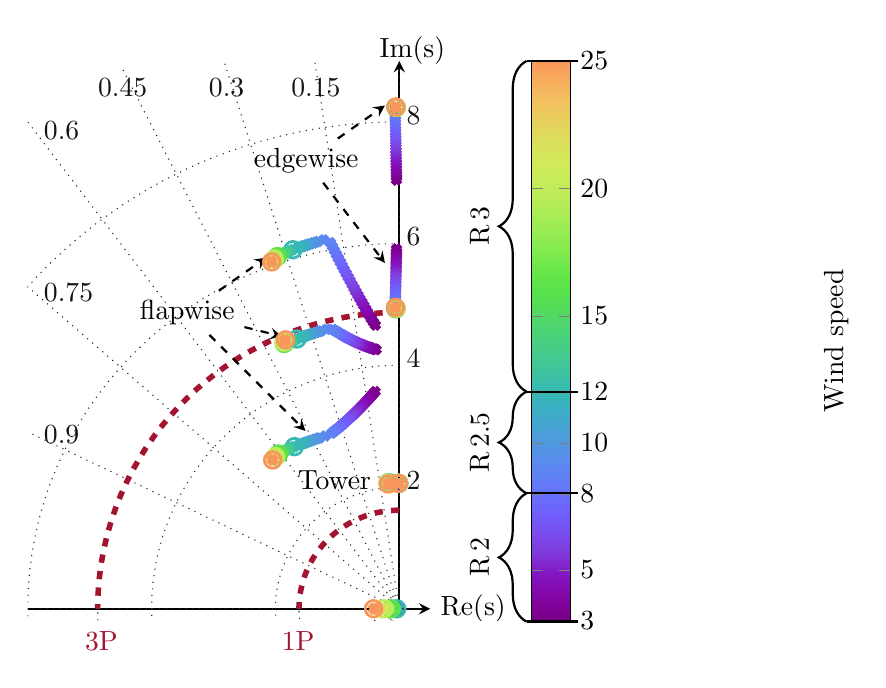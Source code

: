 % This file was created by matlab2tikz.
%
%The latest updates can be retrieved from
%  http://www.mathworks.com/matlabcentral/fileexchange/22022-matlab2tikz-matlab2tikz
%where you can also make suggestions and rate matlab2tikz.
%
\definecolor{mycolor1}{rgb}{0.471,0.0,0.522}%
\definecolor{mycolor2}{rgb}{0.483,0.002,0.555}%
\definecolor{mycolor3}{rgb}{0.493,0.008,0.588}%
\definecolor{mycolor4}{rgb}{0.502,0.017,0.62}%
\definecolor{mycolor5}{rgb}{0.509,0.028,0.652}%
\definecolor{mycolor6}{rgb}{0.513,0.041,0.683}%
\definecolor{mycolor7}{rgb}{0.514,0.055,0.714}%
\definecolor{mycolor8}{rgb}{0.513,0.078,0.744}%
\definecolor{mycolor9}{rgb}{0.51,0.111,0.775}%
\definecolor{mycolor10}{rgb}{0.507,0.15,0.805}%
\definecolor{mycolor11}{rgb}{0.503,0.191,0.834}%
\definecolor{mycolor12}{rgb}{0.498,0.228,0.86}%
\definecolor{mycolor13}{rgb}{0.493,0.258,0.884}%
\definecolor{mycolor14}{rgb}{0.485,0.283,0.91}%
\definecolor{mycolor15}{rgb}{0.474,0.307,0.936}%
\definecolor{mycolor16}{rgb}{0.462,0.329,0.96}%
\definecolor{mycolor17}{rgb}{0.449,0.351,0.979}%
\definecolor{mycolor18}{rgb}{0.436,0.372,0.99}%
\definecolor{mycolor19}{rgb}{0.425,0.395,0.992}%
\definecolor{mycolor20}{rgb}{0.415,0.418,0.989}%
\definecolor{mycolor21}{rgb}{0.405,0.441,0.982}%
\definecolor{mycolor22}{rgb}{0.395,0.464,0.974}%
\definecolor{mycolor23}{rgb}{0.385,0.487,0.965}%
\definecolor{mycolor24}{rgb}{0.374,0.508,0.954}%
\definecolor{mycolor25}{rgb}{0.363,0.527,0.944}%
\definecolor{mycolor26}{rgb}{0.351,0.546,0.93}%
\definecolor{mycolor27}{rgb}{0.339,0.563,0.914}%
\definecolor{mycolor28}{rgb}{0.326,0.58,0.896}%
\definecolor{mycolor29}{rgb}{0.313,0.597,0.877}%
\definecolor{mycolor30}{rgb}{0.301,0.614,0.858}%
\definecolor{mycolor31}{rgb}{0.287,0.63,0.839}%
\definecolor{mycolor32}{rgb}{0.27,0.647,0.818}%
\definecolor{mycolor33}{rgb}{0.253,0.664,0.796}%
\definecolor{mycolor34}{rgb}{0.238,0.68,0.774}%
\definecolor{mycolor35}{rgb}{0.226,0.696,0.751}%
\definecolor{mycolor36}{rgb}{0.22,0.711,0.727}%
\definecolor{mycolor37}{rgb}{0.221,0.724,0.703}%
\definecolor{mycolor38}{rgb}{0.227,0.737,0.679}%
\definecolor{mycolor39}{rgb}{0.235,0.749,0.654}%
\definecolor{mycolor40}{rgb}{0.245,0.761,0.628}%
\definecolor{mycolor41}{rgb}{0.255,0.772,0.603}%
\definecolor{mycolor42}{rgb}{0.264,0.783,0.577}%
\definecolor{mycolor43}{rgb}{0.271,0.793,0.552}%
\definecolor{mycolor44}{rgb}{0.279,0.803,0.526}%
\definecolor{mycolor45}{rgb}{0.286,0.812,0.5}%
\definecolor{mycolor46}{rgb}{0.294,0.821,0.474}%
\definecolor{mycolor47}{rgb}{0.302,0.83,0.448}%
\definecolor{mycolor48}{rgb}{0.31,0.839,0.423}%
\definecolor{mycolor49}{rgb}{0.318,0.849,0.395}%
\definecolor{mycolor50}{rgb}{0.325,0.859,0.364}%
\definecolor{mycolor51}{rgb}{0.333,0.869,0.333}%
\definecolor{mycolor52}{rgb}{0.342,0.878,0.308}%
\definecolor{mycolor53}{rgb}{0.352,0.886,0.291}%
\definecolor{mycolor54}{rgb}{0.365,0.893,0.286}%
\definecolor{mycolor55}{rgb}{0.384,0.899,0.288}%
\definecolor{mycolor56}{rgb}{0.41,0.906,0.292}%
\definecolor{mycolor57}{rgb}{0.439,0.912,0.298}%
\definecolor{mycolor58}{rgb}{0.47,0.916,0.304}%
\definecolor{mycolor59}{rgb}{0.501,0.92,0.31}%
\definecolor{mycolor60}{rgb}{0.529,0.921,0.315}%
\definecolor{mycolor61}{rgb}{0.557,0.923,0.32}%
\definecolor{mycolor62}{rgb}{0.586,0.924,0.324}%
\definecolor{mycolor63}{rgb}{0.614,0.925,0.329}%
\definecolor{mycolor64}{rgb}{0.641,0.925,0.333}%
\definecolor{mycolor65}{rgb}{0.667,0.925,0.337}%
\definecolor{mycolor66}{rgb}{0.691,0.925,0.34}%
\definecolor{mycolor67}{rgb}{0.714,0.925,0.343}%
\definecolor{mycolor68}{rgb}{0.736,0.925,0.346}%
\definecolor{mycolor69}{rgb}{0.757,0.925,0.348}%
\definecolor{mycolor70}{rgb}{0.776,0.925,0.35}%
\definecolor{mycolor71}{rgb}{0.794,0.925,0.352}%
\definecolor{mycolor72}{rgb}{0.809,0.924,0.354}%
\definecolor{mycolor73}{rgb}{0.822,0.917,0.355}%
\definecolor{mycolor74}{rgb}{0.833,0.906,0.357}%
\definecolor{mycolor75}{rgb}{0.844,0.891,0.358}%
\definecolor{mycolor76}{rgb}{0.855,0.875,0.359}%
\definecolor{mycolor77}{rgb}{0.867,0.859,0.36}%
\definecolor{mycolor78}{rgb}{0.881,0.844,0.362}%
\definecolor{mycolor79}{rgb}{0.896,0.827,0.364}%
\definecolor{mycolor80}{rgb}{0.912,0.81,0.365}%
\definecolor{mycolor81}{rgb}{0.928,0.791,0.367}%
\definecolor{mycolor82}{rgb}{0.941,0.771,0.368}%
\definecolor{mycolor83}{rgb}{0.95,0.75,0.369}%
\definecolor{mycolor84}{rgb}{0.957,0.727,0.368}%
\definecolor{mycolor85}{rgb}{0.963,0.702,0.367}%
\definecolor{mycolor86}{rgb}{0.968,0.676,0.366}%
\definecolor{mycolor87}{rgb}{0.973,0.648,0.363}%
\definecolor{mycolor88}{rgb}{0.975,0.619,0.36}%
\definecolor{mycolor89}{rgb}{0.977,0.589,0.357}%
%
\definecolor{mycolor255}{rgb}{0.635,0.078,0.184}%

\begin{tikzpicture}[>=stealth]
\begin{axis}[%
width=2.4in,
height=2.8in,
at={(2.722in,0.574in)},
scale only axis,
point meta min=0,
point meta max=1,
unbounded coords=jump,
xmin=-6,
xmax=1.75,
xlabel={Real part},
ymin=-0.2,
ymax=9,
hide axis,
ylabel={Imaginary part},
ylabel style = {yshift=-5mm},
axis background/.style={fill=white},
colormap={mymap}{[1pt] rgb(0pt)=(0.471,0,0.522); rgb(1pt)=(0.483,0.002,0.555); rgb(2pt)=(0.493,0.008,0.588); rgb(3pt)=(0.502,0.017,0.62); rgb(4pt)=(0.509,0.028,0.652); rgb(5pt)=(0.513,0.041,0.683); rgb(6pt)=(0.514,0.055,0.714); rgb(7pt)=(0.513,0.078,0.744); rgb(8pt)=(0.51,0.111,0.775); rgb(9pt)=(0.507,0.15,0.805); rgb(10pt)=(0.503,0.191,0.834); rgb(11pt)=(0.498,0.228,0.86); rgb(12pt)=(0.493,0.258,0.884); rgb(13pt)=(0.485,0.283,0.91); rgb(14pt)=(0.474,0.307,0.936); rgb(15pt)=(0.462,0.329,0.96); rgb(16pt)=(0.449,0.351,0.979); rgb(17pt)=(0.436,0.372,0.99); rgb(18pt)=(0.425,0.395,0.992); rgb(19pt)=(0.415,0.418,0.989); rgb(20pt)=(0.405,0.441,0.982); rgb(21pt)=(0.395,0.464,0.974); rgb(22pt)=(0.385,0.487,0.965); rgb(23pt)=(0.374,0.508,0.954); rgb(24pt)=(0.363,0.527,0.944); rgb(25pt)=(0.351,0.546,0.93); rgb(26pt)=(0.339,0.563,0.914); rgb(27pt)=(0.326,0.58,0.896); rgb(28pt)=(0.313,0.597,0.877); rgb(29pt)=(0.301,0.614,0.858); rgb(30pt)=(0.287,0.63,0.839); rgb(31pt)=(0.27,0.647,0.818); rgb(32pt)=(0.253,0.664,0.796); rgb(33pt)=(0.238,0.68,0.774); rgb(34pt)=(0.226,0.696,0.751); rgb(35pt)=(0.22,0.711,0.727); rgb(36pt)=(0.221,0.724,0.703); rgb(37pt)=(0.227,0.737,0.679); rgb(38pt)=(0.235,0.749,0.654); rgb(39pt)=(0.245,0.761,0.628); rgb(40pt)=(0.255,0.772,0.603); rgb(41pt)=(0.264,0.783,0.577); rgb(42pt)=(0.271,0.793,0.552); rgb(43pt)=(0.279,0.803,0.526); rgb(44pt)=(0.286,0.812,0.5); rgb(45pt)=(0.294,0.821,0.474); rgb(46pt)=(0.302,0.83,0.448); rgb(47pt)=(0.31,0.839,0.423); rgb(48pt)=(0.318,0.849,0.395); rgb(49pt)=(0.325,0.859,0.364); rgb(50pt)=(0.333,0.869,0.333); rgb(51pt)=(0.342,0.878,0.308); rgb(52pt)=(0.352,0.886,0.291); rgb(53pt)=(0.365,0.893,0.286); rgb(54pt)=(0.384,0.899,0.288); rgb(55pt)=(0.41,0.906,0.292); rgb(56pt)=(0.439,0.912,0.298); rgb(57pt)=(0.47,0.916,0.304); rgb(58pt)=(0.501,0.92,0.31); rgb(59pt)=(0.529,0.921,0.315); rgb(60pt)=(0.557,0.923,0.32); rgb(61pt)=(0.586,0.924,0.324); rgb(62pt)=(0.614,0.925,0.329); rgb(63pt)=(0.641,0.925,0.333); rgb(64pt)=(0.667,0.925,0.337); rgb(65pt)=(0.691,0.925,0.34); rgb(66pt)=(0.714,0.925,0.343); rgb(67pt)=(0.736,0.925,0.346); rgb(68pt)=(0.757,0.925,0.348); rgb(69pt)=(0.776,0.925,0.35); rgb(70pt)=(0.794,0.925,0.352); rgb(71pt)=(0.809,0.924,0.354); rgb(72pt)=(0.822,0.917,0.355); rgb(73pt)=(0.833,0.906,0.357); rgb(74pt)=(0.844,0.891,0.358); rgb(75pt)=(0.855,0.875,0.359); rgb(76pt)=(0.867,0.859,0.36); rgb(77pt)=(0.881,0.844,0.362); rgb(78pt)=(0.896,0.827,0.364); rgb(79pt)=(0.912,0.81,0.365); rgb(80pt)=(0.928,0.791,0.367); rgb(81pt)=(0.941,0.771,0.368); rgb(82pt)=(0.95,0.75,0.369); rgb(83pt)=(0.957,0.727,0.368); rgb(84pt)=(0.963,0.702,0.367); rgb(85pt)=(0.968,0.676,0.366); rgb(86pt)=(0.973,0.648,0.363); rgb(87pt)=(0.975,0.619,0.36); rgb(88pt)=(0.977,0.589,0.357)},
colorbar,
colorbar style={ytick={0,0.091,0.227, 0.318,0.409, 0.545,0.773,1} , yticklabels={3,5,8 ,10,12,15,20,25},ylabel={Wind speed},ylabel style={yshift=-25mm}}
]
\draw[-stealth,thick] (axis cs:-6,0) -- (axis cs:0.5,0) node[pos=1,right] {Re(s)};
\draw[-stealth,thick] (axis cs:0,0) -- (axis cs:0,9);%  node[pos=1,above] {Im(s)};
\addplot [color=white!15!black,dotted,forget plot]
  table[row sep=crcr]{%
0	0\\
-0	10\\
nan	nan\\
0	0\\
-1.5	9.887\\
nan	nan\\
0	0\\
-3	9.539\\
nan	nan\\
0	0\\
-4.5	8.93\\
nan	nan\\
0	0\\
-6	8\\
nan	nan\\
0	0\\
-7.5	6.614\\
nan	nan\\
0	0\\
-9	4.359\\
nan	nan\\
0	0\\
-10	0\\
nan	nan\\
0	-0\\
-0	-10\\
nan	nan\\
0	-0\\
-1.5	-9.887\\
nan	nan\\
0	-0\\
-3	-9.539\\
nan	nan\\
0	-0\\
-4.5	-8.93\\
nan	nan\\
0	-0\\
-6	-8\\
nan	nan\\
0	-0\\
-7.5	-6.614\\
nan	nan\\
0	-0\\
-9	-4.359\\
nan	nan\\
0	-0\\
-10	-0\\
nan	nan\\
};
\addplot [color=mycolor255,dashed,line width=2,forget plot]
  table[row sep=crcr]{%
-0	1.62\\
-0.049	1.619\\
-0.099	1.617\\
-0.149	1.613\\
-0.198	1.608\\
-0.248	1.601\\
-0.297	1.592\\
-0.347	1.582\\
-0.397	1.571\\
-0.447	1.557\\
-0.497	1.542\\
-0.547	1.525\\
-0.597	1.506\\
-0.647	1.485\\
-0.697	1.462\\
-0.747	1.437\\
-0.797	1.41\\
-0.847	1.381\\
-0.896	1.349\\
-0.946	1.315\\
-0.995	1.279\\
-1.043	1.24\\
-1.091	1.198\\
-1.138	1.153\\
-1.184	1.106\\
-1.229	1.056\\
-1.272	1.003\\
-1.315	0.947\\
-1.355	0.888\\
-1.394	0.826\\
-1.43	0.761\\
-1.464	0.694\\
-1.495	0.624\\
-1.523	0.552\\
-1.548	0.478\\
-1.569	0.401\\
-1.587	0.323\\
-1.602	0.244\\
-1.612	0.163\\
-1.618	0.082\\
-1.62	0\\
nan	nan\\
-0	4.87\\
-0.149	4.868\\
-0.298	4.861\\
-0.446	4.849\\
-0.595	4.833\\
-0.745	4.813\\
-0.894	4.787\\
-1.043	4.757\\
-1.193	4.722\\
-1.343	4.681\\
-1.493	4.635\\
-1.644	4.584\\
-1.794	4.527\\
-1.945	4.465\\
-2.095	4.396\\
-2.246	4.321\\
-2.396	4.24\\
-2.546	4.152\\
-2.695	4.057\\
-2.843	3.954\\
-2.99	3.844\\
-3.135	3.726\\
-3.279	3.601\\
-3.42	3.467\\
-3.559	3.324\\
-3.694	3.173\\
-3.825	3.014\\
-3.952	2.846\\
-4.074	2.669\\
-4.189	2.483\\
-4.298	2.289\\
-4.4	2.087\\
-4.494	1.877\\
-4.578	1.66\\
-4.653	1.436\\
-4.718	1.207\\
-4.772	0.972\\
-4.815	0.733\\
-4.845	0.49\\
-4.864	0.246\\
-4.87	0\\
nan	nan\\
};
\addplot [color=white!15!black,dotted,forget plot]
  table[row sep=crcr]{%
-0	2\\
-0.061	1.999\\
-0.122	1.996\\
-0.183	1.992\\
-0.245	1.985\\
-0.306	1.976\\
-0.367	1.966\\
-0.429	1.954\\
-0.49	1.939\\
-0.552	1.922\\
-0.613	1.904\\
-0.675	1.883\\
-0.737	1.859\\
-0.799	1.834\\
-0.861	1.805\\
-0.922	1.775\\
-0.984	1.741\\
-1.045	1.705\\
-1.107	1.666\\
-1.168	1.624\\
-1.228	1.579\\
-1.288	1.53\\
-1.347	1.479\\
-1.405	1.424\\
-1.462	1.365\\
-1.517	1.303\\
-1.571	1.238\\
-1.623	1.169\\
-1.673	1.096\\
-1.72	1.02\\
-1.765	0.94\\
-1.807	0.857\\
-1.845	0.771\\
-1.88	0.682\\
-1.911	0.59\\
-1.938	0.496\\
-1.96	0.399\\
-1.977	0.301\\
-1.99	0.201\\
-1.997	0.101\\
-2	0\\
nan	nan\\
-0	4\\
-0.122	3.998\\
-0.244	3.993\\
-0.367	3.983\\
-0.489	3.97\\
-0.612	3.953\\
-0.734	3.932\\
-0.857	3.907\\
-0.98	3.878\\
-1.103	3.845\\
-1.227	3.807\\
-1.35	3.765\\
-1.474	3.719\\
-1.597	3.667\\
-1.721	3.611\\
-1.845	3.549\\
-1.968	3.482\\
-2.091	3.41\\
-2.213	3.332\\
-2.335	3.248\\
-2.456	3.157\\
-2.575	3.061\\
-2.693	2.957\\
-2.809	2.847\\
-2.923	2.731\\
-3.034	2.607\\
-3.142	2.476\\
-3.246	2.337\\
-3.346	2.192\\
-3.441	2.04\\
-3.531	1.88\\
-3.614	1.714\\
-3.691	1.542\\
-3.76	1.364\\
-3.822	1.18\\
-3.875	0.991\\
-3.92	0.798\\
-3.954	0.602\\
-3.98	0.403\\
-3.995	0.202\\
-4	0\\
nan	nan\\
-0	6\\
-0.183	5.997\\
-0.367	5.989\\
-0.55	5.975\\
-0.734	5.955\\
-0.917	5.929\\
-1.101	5.898\\
-1.286	5.861\\
-1.47	5.817\\
-1.655	5.767\\
-1.84	5.711\\
-2.025	5.648\\
-2.211	5.578\\
-2.396	5.501\\
-2.582	5.416\\
-2.767	5.324\\
-2.952	5.224\\
-3.136	5.115\\
-3.32	4.998\\
-3.503	4.872\\
-3.684	4.736\\
-3.863	4.591\\
-4.04	4.436\\
-4.214	4.271\\
-4.385	4.096\\
-4.551	3.91\\
-4.713	3.713\\
-4.869	3.506\\
-5.019	3.288\\
-5.161	3.059\\
-5.296	2.82\\
-5.421	2.571\\
-5.536	2.313\\
-5.641	2.045\\
-5.733	1.77\\
-5.813	1.487\\
-5.879	1.197\\
-5.932	0.903\\
-5.97	0.604\\
-5.992	0.303\\
-6	0\\
nan	nan\\
-0	8\\
-0.244	7.996\\
-0.489	7.985\\
-0.733	7.966\\
-0.978	7.94\\
-1.223	7.906\\
-1.468	7.864\\
-1.714	7.814\\
-1.96	7.756\\
-2.206	7.69\\
-2.453	7.615\\
-2.7	7.531\\
-2.947	7.437\\
-3.195	7.334\\
-3.442	7.222\\
-3.689	7.099\\
-3.936	6.965\\
-4.182	6.82\\
-4.427	6.664\\
-4.67	6.495\\
-4.912	6.315\\
-5.151	6.121\\
-5.386	5.915\\
-5.619	5.695\\
-5.846	5.461\\
-6.068	5.213\\
-6.284	4.951\\
-6.492	4.675\\
-6.692	4.384\\
-6.882	4.079\\
-7.061	3.76\\
-7.228	3.428\\
-7.382	3.084\\
-7.521	2.727\\
-7.644	2.36\\
-7.751	1.982\\
-7.839	1.596\\
-7.909	1.204\\
-7.959	0.805\\
-7.99	0.404\\
-8	0\\
nan	nan\\
% -0	10\\
% -0.305	9.995\\
% -0.611	9.981\\
% -0.917	9.958\\
% -1.223	9.925\\
% -1.529	9.882\\
% -1.836	9.83\\
% -2.143	9.768\\
% -2.45	9.695\\
% -2.758	9.612\\
% -3.066	9.518\\
% -3.375	9.413\\
% -3.684	9.297\\
% -3.993	9.168\\
% -4.303	9.027\\
% -4.611	8.873\\
% -4.92	8.706\\
% -5.227	8.525\\
% -5.533	8.33\\
% -5.838	8.119\\
% -6.139	7.894\\
% -6.438	7.652\\
% -6.733	7.394\\
% -7.023	7.119\\
% -7.308	6.826\\
% -7.585	6.516\\
% -7.855	6.189\\
% -8.115	5.843\\
% -8.365	5.48\\
% -8.602	5.099\\
% -8.826	4.701\\
% -9.035	4.286\\
% -9.227	3.855\\
% -9.401	3.409\\
% -9.555	2.949\\
% -9.688	2.478\\
% -9.799	1.995\\
% -9.886	1.504\\
% -9.949	1.007\\
% -9.987	0.505\\
% -10	0\\
% nan	nan\\
-0	-1.62\\
-0.049	-1.619\\
-0.099	-1.617\\
-0.149	-1.613\\
-0.198	-1.608\\
-0.248	-1.601\\
-0.297	-1.592\\
-0.347	-1.582\\
-0.397	-1.571\\
-0.447	-1.557\\
-0.497	-1.542\\
-0.547	-1.525\\
-0.597	-1.506\\
-0.647	-1.485\\
-0.697	-1.462\\
-0.747	-1.437\\
-0.797	-1.41\\
-0.847	-1.381\\
-0.896	-1.349\\
-0.946	-1.315\\
-0.995	-1.279\\
-1.043	-1.24\\
-1.091	-1.198\\
-1.138	-1.153\\
-1.184	-1.106\\
-1.229	-1.056\\
-1.272	-1.003\\
-1.315	-0.947\\
-1.355	-0.888\\
-1.394	-0.826\\
-1.43	-0.761\\
-1.464	-0.694\\
-1.495	-0.624\\
-1.523	-0.552\\
-1.548	-0.478\\
-1.569	-0.401\\
-1.587	-0.323\\
-1.602	-0.244\\
-1.612	-0.163\\
-1.618	-0.082\\
-1.62	-0\\
nan	nan\\
-0	-2\\
-0.061	-1.999\\
-0.122	-1.996\\
-0.183	-1.992\\
-0.245	-1.985\\
-0.306	-1.976\\
-0.367	-1.966\\
-0.429	-1.954\\
-0.49	-1.939\\
-0.552	-1.922\\
-0.613	-1.904\\
-0.675	-1.883\\
-0.737	-1.859\\
-0.799	-1.834\\
-0.861	-1.805\\
-0.922	-1.775\\
-0.984	-1.741\\
-1.045	-1.705\\
-1.107	-1.666\\
-1.168	-1.624\\
-1.228	-1.579\\
-1.288	-1.53\\
-1.347	-1.479\\
-1.405	-1.424\\
-1.462	-1.365\\
-1.517	-1.303\\
-1.571	-1.238\\
-1.623	-1.169\\
-1.673	-1.096\\
-1.72	-1.02\\
-1.765	-0.94\\
-1.807	-0.857\\
-1.845	-0.771\\
-1.88	-0.682\\
-1.911	-0.59\\
-1.938	-0.496\\
-1.96	-0.399\\
-1.977	-0.301\\
-1.99	-0.201\\
-1.997	-0.101\\
-2	-0\\
nan	nan\\
-0	-4\\
-0.122	-3.998\\
-0.244	-3.993\\
-0.367	-3.983\\
-0.489	-3.97\\
-0.612	-3.953\\
-0.734	-3.932\\
-0.857	-3.907\\
-0.98	-3.878\\
-1.103	-3.845\\
-1.227	-3.807\\
-1.35	-3.765\\
-1.474	-3.719\\
-1.597	-3.667\\
-1.721	-3.611\\
-1.845	-3.549\\
-1.968	-3.482\\
-2.091	-3.41\\
-2.213	-3.332\\
-2.335	-3.248\\
-2.456	-3.157\\
-2.575	-3.061\\
-2.693	-2.957\\
-2.809	-2.847\\
-2.923	-2.731\\
-3.034	-2.607\\
-3.142	-2.476\\
-3.246	-2.337\\
-3.346	-2.192\\
-3.441	-2.04\\
-3.531	-1.88\\
-3.614	-1.714\\
-3.691	-1.542\\
-3.76	-1.364\\
-3.822	-1.18\\
-3.875	-0.991\\
-3.92	-0.798\\
-3.954	-0.602\\
-3.98	-0.403\\
-3.995	-0.202\\
-4	-0\\
nan	nan\\
-0	-4.87\\
-0.149	-4.868\\
-0.298	-4.861\\
-0.446	-4.849\\
-0.595	-4.833\\
-0.745	-4.813\\
-0.894	-4.787\\
-1.043	-4.757\\
-1.193	-4.722\\
-1.343	-4.681\\
-1.493	-4.635\\
-1.644	-4.584\\
-1.794	-4.527\\
-1.945	-4.465\\
-2.095	-4.396\\
-2.246	-4.321\\
-2.396	-4.24\\
-2.546	-4.152\\
-2.695	-4.057\\
-2.843	-3.954\\
-2.99	-3.844\\
-3.135	-3.726\\
-3.279	-3.601\\
-3.42	-3.467\\
-3.559	-3.324\\
-3.694	-3.173\\
-3.825	-3.014\\
-3.952	-2.846\\
-4.074	-2.669\\
-4.189	-2.483\\
-4.298	-2.289\\
-4.4	-2.087\\
-4.494	-1.877\\
-4.578	-1.66\\
-4.653	-1.436\\
-4.718	-1.207\\
-4.772	-0.972\\
-4.815	-0.733\\
-4.845	-0.49\\
-4.864	-0.246\\
-4.87	-0\\
nan	nan\\
-0	-6\\
-0.183	-5.997\\
-0.367	-5.989\\
-0.55	-5.975\\
-0.734	-5.955\\
-0.917	-5.929\\
-1.101	-5.898\\
-1.286	-5.861\\
-1.47	-5.817\\
-1.655	-5.767\\
-1.84	-5.711\\
-2.025	-5.648\\
-2.211	-5.578\\
-2.396	-5.501\\
-2.582	-5.416\\
-2.767	-5.324\\
-2.952	-5.224\\
-3.136	-5.115\\
-3.32	-4.998\\
-3.503	-4.872\\
-3.684	-4.736\\
-3.863	-4.591\\
-4.04	-4.436\\
-4.214	-4.271\\
-4.385	-4.096\\
-4.551	-3.91\\
-4.713	-3.713\\
-4.869	-3.506\\
-5.019	-3.288\\
-5.161	-3.059\\
-5.296	-2.82\\
-5.421	-2.571\\
-5.536	-2.313\\
-5.641	-2.045\\
-5.733	-1.77\\
-5.813	-1.487\\
-5.879	-1.197\\
-5.932	-0.903\\
-5.97	-0.604\\
-5.992	-0.303\\
-6	-0\\
nan	nan\\
-0	-8\\
-0.244	-7.996\\
-0.489	-7.985\\
-0.733	-7.966\\
-0.978	-7.94\\
-1.223	-7.906\\
-1.468	-7.864\\
-1.714	-7.814\\
-1.96	-7.756\\
-2.206	-7.69\\
-2.453	-7.615\\
-2.7	-7.531\\
-2.947	-7.437\\
-3.195	-7.334\\
-3.442	-7.222\\
-3.689	-7.099\\
-3.936	-6.965\\
-4.182	-6.82\\
-4.427	-6.664\\
-4.67	-6.495\\
-4.912	-6.315\\
-5.151	-6.121\\
-5.386	-5.915\\
-5.619	-5.695\\
-5.846	-5.461\\
-6.068	-5.213\\
-6.284	-4.951\\
-6.492	-4.675\\
-6.692	-4.384\\
-6.882	-4.079\\
-7.061	-3.76\\
-7.228	-3.428\\
-7.382	-3.084\\
-7.521	-2.727\\
-7.644	-2.36\\
-7.751	-1.982\\
-7.839	-1.596\\
-7.909	-1.204\\
-7.959	-0.805\\
-7.99	-0.404\\
-8	-0\\
nan	nan\\
-0	-10\\
-0.305	-9.995\\
-0.611	-9.981\\
-0.917	-9.958\\
-1.223	-9.925\\
-1.529	-9.882\\
-1.836	-9.83\\
-2.143	-9.768\\
-2.45	-9.695\\
-2.758	-9.612\\
-3.066	-9.518\\
-3.375	-9.413\\
-3.684	-9.297\\
-3.993	-9.168\\
-4.303	-9.027\\
-4.611	-8.873\\
-4.92	-8.706\\
-5.227	-8.525\\
-5.533	-8.33\\
-5.838	-8.119\\
-6.139	-7.894\\
-6.438	-7.652\\
-6.733	-7.394\\
-7.023	-7.119\\
-7.308	-6.826\\
-7.585	-6.516\\
-7.855	-6.189\\
-8.115	-5.843\\
-8.365	-5.48\\
-8.602	-5.099\\
-8.826	-4.701\\
-9.035	-4.286\\
-9.227	-3.855\\
-9.401	-3.409\\
-9.555	-2.949\\
-9.688	-2.478\\
-9.799	-1.995\\
-9.886	-1.504\\
-9.949	-1.007\\
-9.987	-0.505\\
-10	-0\\
nan	nan\\
};
\node[above left, align=right, text=black](fw) at (axis cs:-2.5,4.5) {flapwise};
\draw [->,thick,dashed] (fw) -- +(1cm,0.7cm);
\draw [->,thick,dashed] (fw) -- +(1.2cm,-0.3cm);
\draw [->,thick,dashed] (fw) -- +(1.5cm,-1.5cm);
\node[above left, align=right, text=black](ew) at (axis cs:-0.5,7) {edgewise};
\draw [->,thick,dashed] (ew) -- +(1cm,0.7cm);
\draw [->,thick,dashed] (ew) -- +(1cm,-1.3cm);
\node[above left, align=right, text=black]
at (axis cs:-0.3,1.8) {Tower};
\node[above left, align=right, text=black!70!darkgray]
at (axis cs:0.5,7.8) {8};
\node[above left, align=right, text=black!70!darkgray]
at (axis cs:0.5,5.8) {6};
%\node[above left, align=right, text=black!70!darkgray]
%at (axis cs:0.8,4.6) {\color{mycolor255}3P};
\node[above left, align=right, text=black!70!darkgray]
at (axis cs:0.5,3.8) {4};
\node[above left, align=right, text=black!70!darkgray]
at (axis cs:0.5,1.8) {2};
%\node[above left, align=right, text=black!70!darkgray]
%at (axis cs:0.8,1.3) {\color{mycolor255}1P};
\node[right, align=left, text=black!70!darkgray]
at (axis cs:-5.895,2.855) {0.9};
\node[right, align=left, text=black!70!darkgray]
at (axis cs:-5.895,5.199) {0.75};
\node[right, align=left, text=black!70!darkgray]
at (axis cs:-5.895,7.86) {0.6};
\node[below, align=center, text=black!70!darkgray]
at (axis cs:-4.467,8.865) {0.45};
\node[below, align=center, text=black!70!darkgray]
at (axis cs:-2.788,8.865) {0.3};
\node[below, align=center, text=black!70!darkgray]
at (axis cs:-1.345,8.865) {0.15};
\addplot [color=mycolor1,line width=2.0pt,only marks,mark=x,mark options={solid},forget plot]
  table[row sep=crcr]{%
-0.155	13.762\\
-0.155	-13.762\\
-0.044	7.044\\
-0.044	-7.044\\
-0.044	5.912\\
-0.044	-5.912\\
-0.387	4.66\\
-0.387	-4.66\\
-0.374	4.259\\
-0.374	-4.259\\
-0.39	3.568\\
-0.39	-3.568\\
-0.016	0\\
-0.044	2.017\\
-0.044	-2.017\\
-0.005	2.061\\
-0.005	-2.061\\
};
\addplot [color=mycolor2,line width=2.0pt,only marks,mark=x,mark options={solid},forget plot]
  table[row sep=crcr]{%
-0.155	13.767\\
-0.155	-13.767\\
-0.045	7.091\\
-0.045	-7.091\\
-0.045	5.871\\
-0.045	-5.871\\
-0.418	4.71\\
-0.418	-4.71\\
-0.404	4.267\\
-0.404	-4.267\\
-0.42	3.533\\
-0.42	-3.533\\
-0.016	0\\
-0.048	2.017\\
-0.048	-2.017\\
-0.005	2.061\\
-0.005	-2.061\\
};
\addplot [color=mycolor3,line width=2.0pt,only marks,mark=x,mark options={solid},forget plot]
  table[row sep=crcr]{%
-0.156	13.771\\
-0.156	-13.771\\
-0.046	7.139\\
-0.046	-7.139\\
-0.046	5.828\\
-0.046	-5.828\\
-0.45	4.763\\
-0.45	-4.763\\
-0.434	4.276\\
-0.434	-4.276\\
-0.451	3.498\\
-0.451	-3.498\\
-0.018	0\\
-0.051	2.018\\
-0.051	-2.018\\
-0.005	2.061\\
-0.005	-2.061\\
};
\addplot [color=mycolor4,line width=2.0pt,only marks,mark=x,mark options={solid},forget plot]
  table[row sep=crcr]{%
-0.156	13.777\\
-0.156	-13.777\\
-0.047	7.188\\
-0.047	-7.188\\
-0.047	5.785\\
-0.047	-5.785\\
-0.481	4.817\\
-0.481	-4.817\\
-0.463	4.286\\
-0.463	-4.286\\
-0.482	3.463\\
-0.482	-3.463\\
-0.019	0\\
-0.054	2.018\\
-0.054	-2.018\\
-0.005	2.061\\
-0.005	-2.061\\
};
\addplot [color=mycolor5,line width=2.0pt,only marks,mark=x,mark options={solid},forget plot]
  table[row sep=crcr]{%
-0.157	13.782\\
-0.157	-13.782\\
-0.048	7.237\\
-0.048	-7.237\\
-0.048	5.742\\
-0.048	-5.742\\
-0.512	4.872\\
-0.512	-4.872\\
-0.493	4.296\\
-0.493	-4.296\\
-0.512	3.429\\
-0.512	-3.429\\
-0.021	0\\
-0.058	2.019\\
-0.058	-2.019\\
-0.005	2.061\\
-0.005	-2.061\\
};
\addplot [color=mycolor6,line width=2.0pt,only marks,mark=x,mark options={solid},forget plot]
  table[row sep=crcr]{%
-0.157	13.788\\
-0.157	-13.788\\
-0.049	7.285\\
-0.049	-7.285\\
-0.049	5.701\\
-0.049	-5.701\\
-0.543	4.926\\
-0.543	-4.926\\
-0.523	4.307\\
-0.523	-4.307\\
-0.542	3.396\\
-0.542	-3.396\\
-0.022	0\\
-0.061	2.019\\
-0.061	-2.019\\
-0.005	2.061\\
-0.005	-2.061\\
};
\addplot [color=mycolor7,line width=2.0pt,only marks,mark=x,mark options={solid},forget plot]
  table[row sep=crcr]{%
-0.158	13.794\\
-0.158	-13.794\\
-0.05	7.335\\
-0.05	-7.335\\
-0.05	5.659\\
-0.05	-5.659\\
-0.574	4.982\\
-0.574	-4.982\\
-0.552	4.318\\
-0.552	-4.318\\
-0.573	3.363\\
-0.573	-3.363\\
-0.024	0\\
-0.065	2.02\\
-0.065	-2.02\\
-0.005	2.061\\
-0.005	-2.061\\
};
\addplot [color=mycolor8,line width=2.0pt,only marks,mark=x,mark options={solid},forget plot]
  table[row sep=crcr]{%
-0.158	13.8\\
-0.158	-13.8\\
-0.051	7.384\\
-0.051	-7.384\\
-0.051	5.617\\
-0.051	-5.617\\
-0.605	5.038\\
-0.605	-5.038\\
-0.582	4.33\\
-0.582	-4.33\\
-0.603	3.331\\
-0.603	-3.331\\
-0.025	0\\
-0.068	2.02\\
-0.068	-2.02\\
-0.005	2.061\\
-0.005	-2.061\\
};
\addplot [color=mycolor9,line width=2.0pt,only marks,mark=x,mark options={solid},forget plot]
  table[row sep=crcr]{%
-0.159	13.806\\
-0.159	-13.806\\
-0.052	7.433\\
-0.052	-7.433\\
-0.052	5.575\\
-0.052	-5.575\\
-0.637	5.095\\
-0.637	-5.095\\
-0.612	4.343\\
-0.612	-4.343\\
-0.633	3.299\\
-0.633	-3.299\\
-0.026	0\\
-0.071	2.021\\
-0.071	-2.021\\
-0.005	2.061\\
-0.005	-2.061\\
};
\addplot [color=mycolor10,line width=2.0pt,only marks,mark=x,mark options={solid},forget plot]
  table[row sep=crcr]{%
-0.16	13.813\\
-0.16	-13.813\\
-0.053	7.482\\
-0.053	-7.482\\
-0.053	5.534\\
-0.053	-5.534\\
-0.668	5.152\\
-0.668	-5.152\\
-0.642	4.356\\
-0.642	-4.356\\
-0.663	3.268\\
-0.663	-3.268\\
-0.026	0\\
-0.075	2.022\\
-0.075	-2.022\\
-0.005	2.061\\
-0.005	-2.061\\
};
\addplot [color=mycolor11,line width=2.0pt,only marks,mark=x,mark options={solid},forget plot]
  table[row sep=crcr]{%
-0.16	13.82\\
-0.16	-13.82\\
-0.054	7.531\\
-0.054	-7.531\\
-0.054	5.493\\
-0.054	-5.493\\
-0.699	5.209\\
-0.699	-5.209\\
-0.672	4.369\\
-0.672	-4.369\\
-0.694	3.238\\
-0.694	-3.238\\
-0.028	0\\
-0.078	2.023\\
-0.078	-2.023\\
-0.005	2.06\\
-0.005	-2.06\\
};
\addplot [color=mycolor12,line width=2.0pt,only marks,mark=x,mark options={solid},forget plot]
  table[row sep=crcr]{%
-0.161	13.827\\
-0.161	-13.827\\
-0.055	7.582\\
-0.055	-7.582\\
-0.055	5.45\\
-0.055	-5.45\\
-0.73	5.269\\
-0.73	-5.269\\
-0.702	4.383\\
-0.702	-4.383\\
-0.724	3.208\\
-0.724	-3.208\\
-0.03	0\\
-0.082	2.024\\
-0.082	-2.024\\
-0.005	2.06\\
-0.005	-2.06\\
};
\addplot [color=mycolor13,line width=2.0pt,only marks,mark=x,mark options={solid},forget plot]
  table[row sep=crcr]{%
-0.161	13.834\\
-0.161	-13.834\\
-0.056	7.631\\
-0.056	-7.631\\
-0.056	5.409\\
-0.056	-5.409\\
-0.762	5.329\\
-0.762	-5.329\\
-0.732	4.398\\
-0.732	-4.398\\
-0.754	3.178\\
-0.754	-3.178\\
-0.031	0\\
-0.085	2.025\\
-0.085	-2.025\\
-0.005	2.06\\
-0.005	-2.06\\
};
\addplot [color=mycolor14,line width=2.0pt,only marks,mark=x,mark options={solid},forget plot]
  table[row sep=crcr]{%
-0.162	13.842\\
-0.162	-13.842\\
-0.057	7.681\\
-0.057	-7.681\\
-0.793	5.388\\
-0.793	-5.388\\
-0.057	5.368\\
-0.057	-5.368\\
-0.762	4.413\\
-0.762	-4.413\\
-0.785	3.149\\
-0.785	-3.149\\
-0.032	0\\
-0.088	2.026\\
-0.088	-2.026\\
-0.006	2.06\\
-0.006	-2.06\\
};
\addplot [color=mycolor15,line width=2.0pt,only marks,mark=x,mark options={solid},forget plot]
  table[row sep=crcr]{%
-0.162	13.85\\
-0.162	-13.85\\
-0.058	7.731\\
-0.058	-7.731\\
-0.825	5.448\\
-0.825	-5.448\\
-0.058	5.327\\
-0.058	-5.327\\
-0.793	4.429\\
-0.793	-4.429\\
-0.815	3.121\\
-0.815	-3.121\\
-0.033	0\\
-0.092	2.027\\
-0.092	-2.027\\
-0.006	2.06\\
-0.006	-2.06\\
};
\addplot [color=mycolor16,line width=2.0pt,only marks,mark=x,mark options={solid},forget plot]
  table[row sep=crcr]{%
-0.163	13.858\\
-0.163	-13.858\\
-0.059	7.78\\
-0.059	-7.78\\
-0.857	5.508\\
-0.857	-5.508\\
-0.059	5.287\\
-0.059	-5.287\\
-0.824	4.445\\
-0.824	-4.445\\
-0.846	3.093\\
-0.846	-3.093\\
-0.035	0\\
-0.095	2.028\\
-0.095	-2.028\\
-0.006	2.06\\
-0.006	-2.06\\
};
\addplot [color=mycolor17,line width=2.0pt,only marks,mark=x,mark options={solid},forget plot]
  table[row sep=crcr]{%
-0.163	13.866\\
-0.163	-13.866\\
-0.06	7.831\\
-0.06	-7.831\\
-0.888	5.57\\
-0.888	-5.57\\
-0.06	5.246\\
-0.06	-5.246\\
-0.855	4.461\\
-0.855	-4.461\\
-0.877	3.066\\
-0.877	-3.066\\
-0.036	0\\
-0.098	2.029\\
-0.098	-2.029\\
-0.006	2.06\\
-0.006	-2.06\\
};
\addplot [color=mycolor18,line width=2.0pt,only marks,mark=x,mark options={solid},forget plot]
  table[row sep=crcr]{%
-0.164	13.874\\
-0.164	-13.874\\
-0.061	7.881\\
-0.061	-7.881\\
-0.92	5.632\\
-0.92	-5.632\\
-0.061	5.205\\
-0.061	-5.205\\
-0.885	4.478\\
-0.885	-4.478\\
-0.907	3.038\\
-0.907	-3.038\\
-0.038	0\\
-0.101	2.031\\
-0.101	-2.031\\
-0.006	2.06\\
-0.006	-2.06\\
};
\addplot [color=mycolor19,line width=2.0pt,only marks,mark=x,mark options={solid},forget plot]
  table[row sep=crcr]{%
-0.164	13.883\\
-0.164	-13.883\\
-0.062	7.932\\
-0.062	-7.932\\
-0.952	5.695\\
-0.952	-5.695\\
-0.062	5.164\\
-0.062	-5.164\\
-0.916	4.496\\
-0.916	-4.496\\
-0.938	3.011\\
-0.938	-3.011\\
-0.038	0\\
-0.105	2.032\\
-0.105	-2.032\\
-0.006	2.06\\
-0.006	-2.06\\
};
\addplot [color=mycolor20,line width=2.0pt,only marks,mark=x,mark options={solid},forget plot]
  table[row sep=crcr]{%
-0.165	13.891\\
-0.165	-13.891\\
-0.063	7.983\\
-0.063	-7.983\\
-0.984	5.758\\
-0.984	-5.758\\
-0.063	5.123\\
-0.063	-5.123\\
-0.947	4.514\\
-0.947	-4.514\\
-0.969	2.985\\
-0.969	-2.985\\
-0.04	0\\
-0.108	2.033\\
-0.108	-2.033\\
-0.006	2.06\\
-0.006	-2.06\\
};
\addplot [color=mycolor21,line width=2.0pt,only marks,mark=x,mark options={solid},forget plot]
  table[row sep=crcr]{%
-0.165	13.9\\
-0.165	-13.9\\
-0.064	8.034\\
-0.064	-8.034\\
-1.015	5.822\\
-1.015	-5.822\\
-0.064	5.082\\
-0.064	-5.082\\
-0.978	4.533\\
-0.978	-4.533\\
-0.999	2.959\\
-0.999	-2.959\\
-0.041	0\\
-0.11	2.035\\
-0.11	-2.035\\
-0.006	2.06\\
-0.006	-2.06\\
};
\addplot [color=mycolor22,line width=2.0pt,only marks,mark=x,mark options={solid},forget plot]
  table[row sep=crcr]{%
-0.166	13.909\\
-0.166	-13.909\\
-0.065	8.084\\
-0.065	-8.084\\
-1.047	5.886\\
-1.047	-5.886\\
-0.065	5.042\\
-0.065	-5.042\\
-1.009	4.551\\
-1.009	-4.551\\
-1.031	2.934\\
-1.031	-2.934\\
-0.043	0\\
-0.113	2.037\\
-0.113	-2.037\\
-0.006	2.06\\
-0.006	-2.06\\
};
\addplot [color=mycolor23,line width=2.0pt,only marks,mark=x,mark options={solid},forget plot]
  table[row sep=crcr]{%
-0.166	13.919\\
-0.166	-13.919\\
-0.065	8.135\\
-0.065	-8.135\\
-1.079	5.95\\
-1.079	-5.95\\
-0.065	5.002\\
-0.065	-5.002\\
-1.04	4.571\\
-1.04	-4.571\\
-1.062	2.909\\
-1.062	-2.909\\
-0.043	0\\
-0.116	2.038\\
-0.116	-2.038\\
-0.006	2.06\\
-0.006	-2.06\\
};
\addplot [color=mycolor24,line width=2.0pt,only marks,mark=x,mark options={solid},forget plot]
  table[row sep=crcr]{%
-0.167	13.928\\
-0.167	-13.928\\
-0.066	8.186\\
-0.066	-8.186\\
-1.112	6.015\\
-1.112	-6.015\\
-0.066	4.961\\
-0.066	-4.961\\
-1.071	4.59\\
-1.071	-4.59\\
-1.093	2.884\\
-1.093	-2.884\\
-0.045	0\\
-0.119	2.04\\
-0.119	-2.04\\
-0.007	2.06\\
-0.007	-2.06\\
};
\addplot [color=mycolor25,line width=2.0pt,only marks,mark=x,mark options={solid},forget plot]
  table[row sep=crcr]{%
-0.165	13.937\\
-0.165	-13.937\\
-0.063	8.236\\
-0.063	-8.236\\
-1.22	6.061\\
-1.22	-6.061\\
-1.175	4.591\\
-1.175	-4.591\\
-0.064	4.924\\
-0.064	-4.924\\
-1.196	2.838\\
-1.196	-2.838\\
-0.04	0\\
-0.13	2.047\\
-0.13	-2.047\\
-0.006	2.06\\
-0.006	-2.06\\
};
\addplot [color=mycolor26,line width=2.0pt,only marks,mark=x,mark options={solid},forget plot]
  table[row sep=crcr]{%
-0.163	13.934\\
-0.163	-13.934\\
-0.062	8.236\\
-0.062	-8.236\\
-1.309	6.036\\
-1.309	-6.036\\
-1.261	4.565\\
-1.261	-4.565\\
-0.062	4.925\\
-0.062	-4.925\\
-1.283	2.81\\
-1.283	-2.81\\
-0.038	0\\
-0.137	2.051\\
-0.137	-2.051\\
-0.006	2.06\\
-0.006	-2.06\\
};
\addplot [color=mycolor27,line width=2.0pt,only marks,mark=x,mark options={solid},forget plot]
  table[row sep=crcr]{%
-0.163	13.932\\
-0.163	-13.932\\
-0.062	8.237\\
-0.062	-8.237\\
-1.346	6.024\\
-1.346	-6.024\\
-1.297	4.554\\
-1.297	-4.554\\
-0.062	4.926\\
-0.062	-4.926\\
-1.32	2.798\\
-1.32	-2.798\\
-0.037	0\\
-0.14	2.053\\
-0.14	-2.053\\
-0.007	2.06\\
-0.007	-2.06\\
};
\addplot [color=mycolor28,line width=2.0pt,only marks,mark=x,mark options={solid},forget plot]
  table[row sep=crcr]{%
-0.163	13.929\\
-0.163	-13.929\\
-0.062	8.238\\
-0.062	-8.238\\
-1.389	6.011\\
-1.389	-6.011\\
-0.062	4.927\\
-0.062	-4.927\\
-1.34	4.541\\
-1.34	-4.541\\
-1.364	2.784\\
-1.364	-2.784\\
-0.036	0\\
-0.143	2.055\\
-0.143	-2.055\\
-0.007	2.06\\
-0.007	-2.06\\
};
\addplot [color=mycolor29,line width=2.0pt,only marks,mark=x,mark options={solid},forget plot]
  table[row sep=crcr]{%
-0.163	13.927\\
-0.163	-13.927\\
-0.061	8.239\\
-0.061	-8.239\\
-1.429	5.998\\
-1.429	-5.998\\
-0.062	4.927\\
-0.062	-4.927\\
-1.379	4.528\\
-1.379	-4.528\\
-1.404	2.77\\
-1.404	-2.77\\
-0.036	0\\
-0.145	2.057\\
-0.145	-2.057\\
-0.007	2.06\\
-0.007	-2.06\\
};
\addplot [color=mycolor30,line width=2.0pt,only marks,mark=x,mark options={solid},forget plot]
  table[row sep=crcr]{%
-0.162	13.923\\
-0.162	-13.923\\
-0.061	8.239\\
-0.061	-8.239\\
-1.463	5.987\\
-1.463	-5.987\\
-0.062	4.928\\
-0.062	-4.928\\
-1.412	4.517\\
-1.412	-4.517\\
-1.438	2.758\\
-1.438	-2.758\\
-0.036	0\\
-0.147	2.059\\
-0.147	-2.059\\
-0.007	2.06\\
-0.007	-2.06\\
};
\addplot [color=mycolor31,line width=2.0pt,only marks,mark=x,mark options={solid},forget plot]
  table[row sep=crcr]{%
-0.162	13.92\\
-0.162	-13.92\\
-0.06	8.239\\
-0.06	-8.239\\
-1.494	5.977\\
-1.494	-5.977\\
-0.061	4.928\\
-0.061	-4.928\\
-1.442	4.508\\
-1.442	-4.508\\
-1.468	2.747\\
-1.468	-2.747\\
-0.036	0\\
-0.15	2.061\\
-0.15	-2.061\\
-0.007	2.06\\
-0.007	-2.06\\
};
\addplot [color=mycolor32,line width=2.0pt,only marks,mark=x,mark options={solid},forget plot]
  table[row sep=crcr]{%
-0.161	13.916\\
-0.161	-13.916\\
-0.06	8.239\\
-0.06	-8.239\\
-1.52	5.967\\
-1.52	-5.967\\
-0.061	4.929\\
-0.061	-4.929\\
-1.468	4.499\\
-1.468	-4.499\\
-1.495	2.738\\
-1.495	-2.738\\
-0.036	0\\
-0.152	2.062\\
-0.152	-2.062\\
-0.007	2.06\\
-0.007	-2.06\\
};
\addplot [color=mycolor33,line width=2.0pt,only marks,mark=x,mark options={solid},forget plot]
  table[row sep=crcr]{%
-0.161	13.912\\
-0.161	-13.912\\
-0.06	8.24\\
-0.06	-8.24\\
-1.544	5.96\\
-1.544	-5.96\\
-0.061	4.929\\
-0.061	-4.929\\
-1.491	4.492\\
-1.491	-4.492\\
-1.519	2.729\\
-1.519	-2.729\\
-0.036	0\\
-0.153	2.064\\
-0.153	-2.064\\
-0.007	2.06\\
-0.007	-2.06\\
};
\addplot [color=mycolor34,line width=2.0pt,only marks,mark=x,mark options={solid},forget plot]
  table[row sep=crcr]{%
-0.16	13.908\\
-0.16	-13.908\\
-0.059	8.241\\
-0.059	-8.241\\
-1.563	5.954\\
-1.563	-5.954\\
-0.06	4.929\\
-0.06	-4.929\\
-1.51	4.486\\
-1.51	-4.486\\
-1.537	2.722\\
-1.537	-2.722\\
-0.036	0\\
-0.154	2.065\\
-0.154	-2.065\\
-0.007	2.06\\
-0.007	-2.06\\
};
\addplot [color=mycolor35,line width=2.0pt,only marks,mark=x,mark options={solid},forget plot]
  table[row sep=crcr]{%
-0.158	13.903\\
-0.158	-13.903\\
-0.059	8.24\\
-0.059	-8.24\\
-1.586	5.946\\
-1.586	-5.946\\
-0.06	4.93\\
-0.06	-4.93\\
-1.531	4.478\\
-1.531	-4.478\\
-1.559	2.714\\
-1.559	-2.714\\
-0.034	0\\
-0.154	2.066\\
-0.154	-2.066\\
-0.007	2.06\\
-0.007	-2.06\\
};
\addplot [color=mycolor36,line width=2.0pt,only marks,mark=x,mark options={solid},forget plot]
  table[row sep=crcr]{%
-0.157	13.893\\
-0.157	-13.893\\
-0.057	8.24\\
-0.057	-8.24\\
-1.651	5.924\\
-1.651	-5.924\\
-0.058	4.929\\
-0.058	-4.929\\
-1.593	4.456\\
-1.593	-4.456\\
-1.626	2.689\\
-1.626	-2.689\\
-0.037	0\\
-0.158	2.069\\
-0.158	-2.069\\
-0.006	2.06\\
-0.006	-2.06\\
};
\addplot [color=mycolor37,line width=2.0pt,only marks,mark=x,mark options={solid},forget plot]
  table[row sep=crcr]{%
-0.158	13.879\\
-0.158	-13.879\\
-0.055	8.239\\
-0.055	-8.239\\
-1.718	5.899\\
-1.718	-5.899\\
-0.056	4.929\\
-0.056	-4.929\\
-1.653	4.432\\
-1.653	-4.432\\
-1.693	2.664\\
-1.693	-2.664\\
-0.041	0\\
-0.163	2.07\\
-0.163	-2.07\\
-0.006	2.06\\
-0.006	-2.06\\
};
\addplot [color=mycolor37,line width=1.0pt,only marks,mark=o,mark options={solid,mark size=3},forget plot]  %% GRID
  table[row sep=crcr]{%
-0.158	13.879\\
-0.158	-13.879\\
-0.055	8.239\\
-0.055	-8.239\\
-1.718	5.899\\
-1.718	-5.899\\
-0.056	4.929\\
-0.056	-4.929\\
-1.653	4.432\\
-1.653	-4.432\\
-1.693	2.664\\
-1.693	-2.664\\
-0.041	0\\
-0.163	2.07\\
-0.163	-2.07\\
-0.006	2.06\\
-0.006	-2.06\\
};

\addplot [color=mycolor38,line width=2.0pt,only marks,mark=x,mark options={solid},forget plot]
  table[row sep=crcr]{%
-0.159	13.864\\
-0.159	-13.864\\
-0.054	8.238\\
-0.054	-8.238\\
-1.76	5.881\\
-1.76	-5.881\\
-0.055	4.93\\
-0.055	-4.93\\
-1.692	4.416\\
-1.692	-4.416\\
-1.737	2.647\\
-1.737	-2.647\\
-0.046	0\\
-0.165	2.071\\
-0.165	-2.071\\
-0.006	2.06\\
-0.006	-2.06\\
};
\addplot [color=mycolor39,line width=2.0pt,only marks,mark=x,mark options={solid},forget plot]
  table[row sep=crcr]{%
-0.159	13.85\\
-0.159	-13.85\\
-0.053	8.239\\
-0.053	-8.239\\
-1.786	5.873\\
-1.786	-5.873\\
-0.054	4.928\\
-0.054	-4.928\\
-1.714	4.408\\
-1.714	-4.408\\
-1.763	2.636\\
-1.763	-2.636\\
-0.05	0\\
-0.166	2.072\\
-0.166	-2.072\\
-0.006	2.06\\
-0.006	-2.06\\
};
\addplot [color=mycolor40,line width=2.0pt,only marks,mark=x,mark options={solid},forget plot]
  table[row sep=crcr]{%
-0.16	13.834\\
-0.16	-13.834\\
-0.052	8.237\\
-0.052	-8.237\\
-1.809	5.862\\
-1.809	-5.862\\
-0.053	4.929\\
-0.053	-4.929\\
-1.733	4.401\\
-1.733	-4.401\\
-1.786	2.627\\
-1.786	-2.627\\
-0.055	0\\
-0.169	2.072\\
-0.169	-2.072\\
-0.006	2.06\\
-0.006	-2.06\\
};
\addplot [color=mycolor41,line width=2.0pt,only marks,mark=x,mark options={solid},forget plot]
  table[row sep=crcr]{%
-0.16	13.818\\
-0.16	-13.818\\
-0.051	8.237\\
-0.051	-8.237\\
-1.813	5.86\\
-1.813	-5.86\\
-0.053	4.93\\
-0.053	-4.93\\
-1.736	4.402\\
-1.736	-4.402\\
-1.791	2.625\\
-1.791	-2.625\\
-0.058	0\\
-0.168	2.071\\
-0.168	-2.071\\
-0.006	2.06\\
-0.006	-2.06\\
};
\addplot [color=mycolor42,line width=2.0pt,only marks,mark=x,mark options={solid},forget plot]
  table[row sep=crcr]{%
-0.161	13.803\\
-0.161	-13.803\\
-0.051	8.238\\
-0.051	-8.238\\
-1.814	5.861\\
-1.814	-5.861\\
-0.053	4.929\\
-0.053	-4.929\\
-1.735	4.405\\
-1.735	-4.405\\
-1.793	2.624\\
-1.793	-2.624\\
-0.063	0\\
-0.17	2.07\\
-0.17	-2.07\\
-0.007	2.06\\
-0.007	-2.06\\
};
\addplot [color=mycolor43,line width=2.0pt,only marks,mark=x,mark options={solid},forget plot]
  table[row sep=crcr]{%
-0.163	13.786\\
-0.163	-13.786\\
-0.05	8.238\\
-0.05	-8.238\\
-1.831	5.853\\
-1.831	-5.853\\
-0.052	4.929\\
-0.052	-4.929\\
-1.749	4.4\\
-1.749	-4.4\\
-1.808	2.616\\
-1.808	-2.616\\
-0.069	0\\
-0.173	2.07\\
-0.173	-2.07\\
-0.007	2.06\\
-0.007	-2.06\\
};
\addplot [color=mycolor44,line width=2.0pt,only marks,mark=x,mark options={solid},forget plot]
  table[row sep=crcr]{%
-0.163	13.769\\
-0.163	-13.769\\
-0.05	8.238\\
-0.05	-8.238\\
-1.85	5.845\\
-1.85	-5.845\\
-0.052	4.929\\
-0.052	-4.929\\
-1.766	4.394\\
-1.766	-4.394\\
-1.826	2.606\\
-1.826	-2.606\\
-0.074	0\\
-0.174	2.072\\
-0.174	-2.072\\
-0.007	2.06\\
-0.007	-2.06\\
};
\addplot [color=mycolor45,line width=2.0pt,only marks,mark=x,mark options={solid},forget plot]
  table[row sep=crcr]{%
-0.164	13.752\\
-0.164	-13.752\\
-0.049	8.237\\
-0.049	-8.237\\
-1.872	5.835\\
-1.872	-5.835\\
-0.052	4.929\\
-0.052	-4.929\\
-1.785	4.386\\
-1.785	-4.386\\
-1.849	2.596\\
-1.849	-2.596\\
-0.074	0\\
-0.176	2.072\\
-0.176	-2.072\\
-0.007	2.06\\
-0.007	-2.06\\
};
\addplot [color=mycolor46,line width=2.0pt,only marks,mark=x,mark options={solid},forget plot]
  table[row sep=crcr]{%
-0.166	13.735\\
-0.166	-13.735\\
-0.049	8.237\\
-0.049	-8.237\\
-1.903	5.821\\
-1.903	-5.821\\
-0.051	4.929\\
-0.051	-4.929\\
-1.812	4.374\\
-1.812	-4.374\\
-1.88	2.581\\
-1.88	-2.581\\
-0.086	0\\
-0.177	2.072\\
-0.177	-2.072\\
-0.007	2.06\\
-0.007	-2.06\\
};
\addplot [color=mycolor47,line width=2.0pt,only marks,mark=x,mark options={solid},forget plot]
  table[row sep=crcr]{%
-0.167	13.717\\
-0.167	-13.717\\
-0.049	8.237\\
-0.049	-8.237\\
-1.921	5.812\\
-1.921	-5.812\\
-0.051	4.93\\
-0.051	-4.93\\
-1.827	4.367\\
-1.827	-4.367\\
-1.899	2.572\\
-1.899	-2.572\\
-0.093	0\\
-0.177	2.072\\
-0.177	-2.072\\
-0.007	2.06\\
-0.007	-2.06\\
};
\addplot [color=mycolor48,line width=2.0pt,only marks,mark=x,mark options={solid},forget plot]
  table[row sep=crcr]{%
-0.169	13.699\\
-0.169	-13.699\\
-0.049	8.237\\
-0.049	-8.237\\
-1.936	5.805\\
-1.936	-5.805\\
-0.051	4.93\\
-0.051	-4.93\\
-1.838	4.363\\
-1.838	-4.363\\
-1.915	2.564\\
-1.915	-2.564\\
-0.099	0\\
-0.177	2.072\\
-0.177	-2.072\\
-0.007	2.06\\
-0.007	-2.06\\
};
\addplot [color=mycolor49,line width=2.0pt,only marks,mark=x,mark options={solid},forget plot]
  table[row sep=crcr]{%
-0.169	13.681\\
-0.169	-13.681\\
-0.049	8.237\\
-0.049	-8.237\\
-1.944	5.801\\
-1.944	-5.801\\
-0.051	4.93\\
-0.051	-4.93\\
-1.844	4.362\\
-1.844	-4.362\\
-1.923	2.56\\
-1.923	-2.56\\
-0.105	0\\
-0.179	2.071\\
-0.179	-2.071\\
-0.007	2.06\\
-0.007	-2.06\\
};
\addplot [color=mycolor50,line width=2.0pt,only marks,mark=x,mark options={solid},forget plot]
  table[row sep=crcr]{%
-0.171	13.663\\
-0.171	-13.663\\
-0.048	8.237\\
-0.048	-8.237\\
-1.952	5.796\\
-1.952	-5.796\\
-0.051	4.93\\
-0.051	-4.93\\
-1.849	4.36\\
-1.849	-4.36\\
-1.931	2.555\\
-1.931	-2.555\\
-0.106	0\\
-0.18	2.071\\
-0.18	-2.071\\
-0.007	2.06\\
-0.007	-2.06\\
};
\addplot [color=mycolor51,line width=2.0pt,only marks,mark=x,mark options={solid},forget plot]
  table[row sep=crcr]{%
-0.172	13.645\\
-0.172	-13.645\\
-0.048	8.237\\
-0.048	-8.237\\
-1.959	5.792\\
-1.959	-5.792\\
-0.051	4.931\\
-0.051	-4.931\\
-1.854	4.359\\
-1.854	-4.359\\
-1.938	2.55\\
-1.938	-2.55\\
-0.117	0\\
-0.179	2.071\\
-0.179	-2.071\\
-0.006	2.06\\
-0.006	-2.06\\
};
\addplot [color=mycolor52,line width=2.0pt,only marks,mark=x,mark options={solid},forget plot]
  table[row sep=crcr]{%
-0.173	13.626\\
-0.173	-13.626\\
-0.048	8.237\\
-0.048	-8.237\\
-1.965	5.789\\
-1.965	-5.789\\
-0.051	4.931\\
-0.051	-4.931\\
-1.857	4.359\\
-1.857	-4.359\\
-1.944	2.546\\
-1.944	-2.546\\
-0.124	0\\
-0.179	2.071\\
-0.179	-2.071\\
-0.007	2.06\\
-0.007	-2.06\\
};
\addplot [color=mycolor53,line width=2.0pt,only marks,mark=x,mark options={solid},forget plot]
  table[row sep=crcr]{%
-0.175	13.608\\
-0.175	-13.608\\
-0.048	8.237\\
-0.048	-8.237\\
-1.97	5.786\\
-1.97	-5.786\\
-0.052	4.931\\
-0.052	-4.931\\
-1.859	4.359\\
-1.859	-4.359\\
-1.949	2.543\\
-1.949	-2.543\\
-0.13	0\\
-0.181	2.07\\
-0.181	-2.07\\
-0.007	2.06\\
-0.007	-2.06\\
};
\addplot [color=mycolor53,line width=1.0pt,only marks,mark=o,mark options={solid,mark size=3},forget plot] % GRID
  table[row sep=crcr]{%
-0.175	13.608\\
-0.175	-13.608\\
-0.048	8.237\\
-0.048	-8.237\\
-1.97	5.786\\
-1.97	-5.786\\
-0.052	4.931\\
-0.052	-4.931\\
-1.859	4.359\\
-1.859	-4.359\\
-1.949	2.543\\
-1.949	-2.543\\
-0.13	0\\
-0.181	2.07\\
-0.181	-2.07\\
-0.007	2.06\\
-0.007	-2.06\\
};

\addplot [color=mycolor54,line width=2.0pt,only marks,mark=x,mark options={solid},forget plot]
  table[row sep=crcr]{%
-0.175	13.589\\
-0.175	-13.589\\
-0.048	8.237\\
-0.048	-8.237\\
-1.977	5.782\\
-1.977	-5.782\\
-0.052	4.932\\
-0.052	-4.932\\
-1.863	4.358\\
-1.863	-4.358\\
-1.956	2.539\\
-1.956	-2.539\\
-0.136	0\\
-0.181	2.07\\
-0.181	-2.07\\
-0.008	2.06\\
-0.008	-2.06\\
};
\addplot [color=mycolor55,line width=2.0pt,only marks,mark=x,mark options={solid},forget plot]
  table[row sep=crcr]{%
-0.176	13.57\\
-0.176	-13.57\\
-0.049	8.237\\
-0.049	-8.237\\
-1.976	5.781\\
-1.976	-5.781\\
-0.052	4.932\\
-0.052	-4.932\\
-1.86	4.362\\
-1.86	-4.362\\
-1.956	2.538\\
-1.956	-2.538\\
-0.138	0\\
-0.182	2.069\\
-0.182	-2.069\\
-0.008	2.06\\
-0.008	-2.06\\
};
\addplot [color=mycolor56,line width=2.0pt,only marks,mark=x,mark options={solid},forget plot]
  table[row sep=crcr]{%
-0.179	13.551\\
-0.179	-13.551\\
-0.049	8.238\\
-0.049	-8.238\\
-1.975	5.781\\
-1.975	-5.781\\
-0.052	4.933\\
-0.052	-4.933\\
-1.856	4.365\\
-1.856	-4.365\\
-1.955	2.537\\
-1.955	-2.537\\
-0.15	0\\
-0.181	2.068\\
-0.181	-2.068\\
-0.007	2.06\\
-0.007	-2.06\\
};
\addplot [color=mycolor57,line width=2.0pt,only marks,mark=x,mark options={solid},forget plot]
  table[row sep=crcr]{%
-0.18	13.532\\
-0.18	-13.532\\
-0.049	8.238\\
-0.049	-8.238\\
-1.971	5.782\\
-1.971	-5.782\\
-0.052	4.933\\
-0.052	-4.933\\
-1.85	4.37\\
-1.85	-4.37\\
-1.951	2.538\\
-1.951	-2.538\\
-0.156	0\\
-0.18	2.067\\
-0.18	-2.067\\
-0.007	2.061\\
-0.007	-2.061\\
};
\addplot [color=mycolor58,line width=2.0pt,only marks,mark=x,mark options={solid},forget plot]
  table[row sep=crcr]{%
-0.181	13.512\\
-0.181	-13.512\\
-0.049	8.238\\
-0.049	-8.238\\
-1.972	5.781\\
-1.972	-5.781\\
-0.053	4.934\\
-0.053	-4.934\\
-1.849	4.373\\
-1.849	-4.373\\
-1.952	2.536\\
-1.952	-2.536\\
-0.162	0\\
-0.181	2.066\\
-0.181	-2.066\\
-0.008	2.061\\
-0.008	-2.061\\
};
\addplot [color=mycolor59,line width=2.0pt,only marks,mark=x,mark options={solid},forget plot]
  table[row sep=crcr]{%
-0.182	13.493\\
-0.182	-13.493\\
-0.049	8.238\\
-0.049	-8.238\\
-1.968	5.781\\
-1.968	-5.781\\
-0.053	4.934\\
-0.053	-4.934\\
-1.843	4.377\\
-1.843	-4.377\\
-1.949	2.537\\
-1.949	-2.537\\
-0.169	0\\
-0.18	2.066\\
-0.18	-2.066\\
-0.008	2.061\\
-0.008	-2.061\\
};
\addplot [color=mycolor60,line width=2.0pt,only marks,mark=x,mark options={solid},forget plot]
  table[row sep=crcr]{%
-0.183	13.473\\
-0.183	-13.473\\
-0.049	8.238\\
-0.049	-8.238\\
-1.967	5.781\\
-1.967	-5.781\\
-0.053	4.935\\
-0.053	-4.935\\
-1.839	4.381\\
-1.839	-4.381\\
-1.947	2.536\\
-1.947	-2.536\\
-0.175	0\\
-0.182	2.065\\
-0.182	-2.065\\
-0.008	2.061\\
-0.008	-2.061\\
};
\addplot [color=mycolor61,line width=2.0pt,only marks,mark=x,mark options={solid},forget plot]
  table[row sep=crcr]{%
-0.184	13.453\\
-0.184	-13.453\\
-0.049	8.238\\
-0.049	-8.238\\
-1.968	5.779\\
-1.968	-5.779\\
-0.053	4.935\\
-0.053	-4.935\\
-1.838	4.383\\
-1.838	-4.383\\
-1.948	2.534\\
-1.948	-2.534\\
-0.182	0\\
-0.182	2.064\\
-0.182	-2.064\\
-0.009	2.061\\
-0.009	-2.061\\
};
\addplot [color=mycolor62,line width=2.0pt,only marks,mark=x,mark options={solid},forget plot]
  table[row sep=crcr]{%
-0.185	13.433\\
-0.185	-13.433\\
-0.05	8.238\\
-0.05	-8.238\\
-1.97	5.777\\
-1.97	-5.777\\
-0.053	4.936\\
-0.053	-4.936\\
-1.837	4.385\\
-1.837	-4.385\\
-1.95	2.532\\
-1.95	-2.532\\
-0.19	0\\
-0.182	2.064\\
-0.182	-2.064\\
-0.009	2.061\\
-0.009	-2.061\\
};
\addplot [color=mycolor63,line width=2.0pt,only marks,mark=x,mark options={solid},forget plot]
  table[row sep=crcr]{%
-0.188	13.413\\
-0.188	-13.413\\
-0.05	8.238\\
-0.05	-8.238\\
-1.977	5.773\\
-1.977	-5.773\\
-0.054	4.936\\
-0.054	-4.936\\
-1.841	4.384\\
-1.841	-4.384\\
-1.957	2.528\\
-1.957	-2.528\\
-0.195	0\\
-0.181	2.064\\
-0.181	-2.064\\
-0.008	2.061\\
-0.008	-2.061\\
};
\addplot [color=mycolor64,line width=2.0pt,only marks,mark=x,mark options={solid},forget plot]
  table[row sep=crcr]{%
-0.19	13.393\\
-0.19	-13.393\\
-0.05	8.238\\
-0.05	-8.238\\
-1.984	5.769\\
-1.984	-5.769\\
-0.054	4.937\\
-0.054	-4.937\\
-1.845	4.383\\
-1.845	-4.383\\
-1.964	2.523\\
-1.964	-2.523\\
-0.206	0\\
-0.181	2.064\\
-0.181	-2.064\\
-0.008	2.061\\
-0.008	-2.061\\
};
\addplot [color=mycolor65,line width=2.0pt,only marks,mark=x,mark options={solid},forget plot]
  table[row sep=crcr]{%
-0.191	13.372\\
-0.191	-13.372\\
-0.05	8.239\\
-0.05	-8.239\\
-1.994	5.762\\
-1.994	-5.762\\
-0.054	4.937\\
-0.054	-4.937\\
-1.852	4.381\\
-1.852	-4.381\\
-1.975	2.516\\
-1.975	-2.516\\
-0.214	0\\
-0.181	2.064\\
-0.181	-2.064\\
-0.008	2.061\\
-0.008	-2.061\\
};
\addplot [color=mycolor66,line width=2.0pt,only marks,mark=x,mark options={solid},forget plot]
  table[row sep=crcr]{%
-0.193	13.352\\
-0.193	-13.352\\
-0.05	8.239\\
-0.05	-8.239\\
-2.0	5.758\\
-2.0	-5.758\\
-0.054	4.938\\
-0.054	-4.938\\
-1.855	4.38\\
-1.855	-4.38\\
-1.981	2.512\\
-1.981	-2.512\\
-0.223	0\\
-0.182	2.063\\
-0.182	-2.063\\
-0.009	2.061\\
-0.009	-2.061\\
};
\addplot [color=mycolor67,line width=2.0pt,only marks,mark=x,mark options={solid},forget plot]
  table[row sep=crcr]{%
-0.193	13.332\\
-0.193	-13.332\\
-0.05	8.239\\
-0.05	-8.239\\
-2.006	5.754\\
-2.006	-5.754\\
-0.055	4.938\\
-0.055	-4.938\\
-1.857	4.38\\
-1.857	-4.38\\
-1.986	2.508\\
-1.986	-2.508\\
-0.23	0\\
-0.183	2.062\\
-0.183	-2.062\\
-0.009	2.061\\
-0.009	-2.061\\
};
\addplot [color=mycolor68,line width=2.0pt,only marks,mark=x,mark options={solid},forget plot]
  table[row sep=crcr]{%
-0.195	13.311\\
-0.195	-13.311\\
-0.051	8.239\\
-0.051	-8.239\\
-2.009	5.751\\
-2.009	-5.751\\
-0.055	4.939\\
-0.055	-4.939\\
-1.857	4.382\\
-1.857	-4.382\\
-1.99	2.505\\
-1.99	-2.505\\
-0.238	0\\
-0.183	2.062\\
-0.183	-2.062\\
-0.009	2.061\\
-0.009	-2.061\\
};
\addplot [color=mycolor69,line width=2.0pt,only marks,mark=x,mark options={solid},forget plot]
  table[row sep=crcr]{%
-0.195	13.291\\
-0.195	-13.291\\
-0.051	8.239\\
-0.051	-8.239\\
-2.016	5.747\\
-2.016	-5.747\\
-0.055	4.939\\
-0.055	-4.939\\
-1.861	4.381\\
-1.861	-4.381\\
-1.997	2.5\\
-1.997	-2.5\\
-0.245	0\\
-0.183	2.062\\
-0.183	-2.062\\
-0.009	2.061\\
-0.009	-2.061\\
};
\addplot [color=mycolor69,line width=1.0pt,only marks,mark=o,mark options={solid, mark size=3},forget plot]  %GRID
  table[row sep=crcr]{%
-0.195	13.291\\
-0.195	-13.291\\
-0.051	8.239\\
-0.051	-8.239\\
-2.016	5.747\\
-2.016	-5.747\\
-0.055	4.939\\
-0.055	-4.939\\
-1.861	4.381\\
-1.861	-4.381\\
-1.997	2.5\\
-1.997	-2.5\\
-0.245	0\\
-0.183	2.062\\
-0.183	-2.062\\
-0.009	2.061\\
-0.009	-2.061\\
};

\addplot [color=mycolor70,line width=2.0pt,only marks,mark=x,mark options={solid},forget plot]
  table[row sep=crcr]{%
-0.195	13.27\\
-0.195	-13.27\\
-0.051	8.24\\
-0.051	-8.24\\
-2.023	5.742\\
-2.023	-5.742\\
-0.056	4.94\\
-0.056	-4.94\\
-1.865	4.379\\
-1.865	-4.379\\
-2.005	2.494\\
-2.005	-2.494\\
-0.253	0\\
-0.183	2.061\\
-0.183	-2.061\\
-0.01	2.061\\
-0.01	-2.061\\
};
\addplot [color=mycolor71,line width=2.0pt,only marks,mark=x,mark options={solid},forget plot]
  table[row sep=crcr]{%
-0.196	13.25\\
-0.196	-13.25\\
-0.051	8.24\\
-0.051	-8.24\\
-2.028	5.739\\
-2.028	-5.739\\
-0.056	4.94\\
-0.056	-4.94\\
-1.867	4.38\\
-1.867	-4.38\\
-2.01	2.491\\
-2.01	-2.491\\
-0.261	0\\
-0.183	2.061\\
-0.183	-2.061\\
-0.01	2.061\\
-0.01	-2.061\\
};
\addplot [color=mycolor72,line width=2.0pt,only marks,mark=x,mark options={solid},forget plot]
  table[row sep=crcr]{%
-0.197	13.229\\
-0.197	-13.229\\
-0.052	8.24\\
-0.052	-8.24\\
-2.034	5.734\\
-2.034	-5.734\\
-0.056	4.941\\
-0.056	-4.941\\
-1.87	4.379\\
-1.87	-4.379\\
-2.016	2.486\\
-2.016	-2.486\\
-0.269	0\\
-0.183	2.061\\
-0.183	-2.061\\
-0.01	2.061\\
-0.01	-2.061\\
};
\addplot [color=mycolor73,line width=2.0pt,only marks,mark=x,mark options={solid},forget plot]
  table[row sep=crcr]{%
-0.198	13.208\\
-0.198	-13.208\\
-0.052	8.24\\
-0.052	-8.24\\
-2.039	5.73\\
-2.039	-5.73\\
-0.057	4.941\\
-0.057	-4.941\\
-1.871	4.38\\
-1.871	-4.38\\
-2.021	2.482\\
-2.021	-2.482\\
-0.277	0\\
-0.183	2.06\\
-0.183	-2.06\\
-0.011	2.061\\
-0.011	-2.061\\
};
\addplot [color=mycolor74,line width=2.0pt,only marks,mark=x,mark options={solid},forget plot]
  table[row sep=crcr]{%
-0.199	13.188\\
-0.199	-13.188\\
-0.052	8.24\\
-0.052	-8.24\\
-2.044	5.727\\
-2.044	-5.727\\
-0.057	4.942\\
-0.057	-4.942\\
-1.872	4.38\\
-1.872	-4.38\\
-2.026	2.478\\
-2.026	-2.478\\
-0.285	0\\
-0.183	2.06\\
-0.183	-2.06\\
-0.011	2.061\\
-0.011	-2.061\\
};
\addplot [color=mycolor75,line width=2.0pt,only marks,mark=x,mark options={solid},forget plot]
  table[row sep=crcr]{%
-0.201	13.167\\
-0.201	-13.167\\
-0.052	8.24\\
-0.052	-8.24\\
-2.049	5.723\\
-2.049	-5.723\\
-0.057	4.943\\
-0.057	-4.943\\
-1.874	4.38\\
-1.874	-4.38\\
-2.031	2.474\\
-2.031	-2.474\\
-0.294	0\\
-0.183	2.059\\
-0.183	-2.059\\
-0.009	2.061\\
-0.009	-2.061\\
};
\addplot [color=mycolor76,line width=2.0pt,only marks,mark=x,mark options={solid},forget plot]
  table[row sep=crcr]{%
-0.203	13.146\\
-0.203	-13.146\\
-0.053	8.241\\
-0.053	-8.241\\
-2.056	5.719\\
-2.056	-5.719\\
-0.057	4.943\\
-0.057	-4.943\\
-1.877	4.38\\
-1.877	-4.38\\
-2.038	2.469\\
-2.038	-2.469\\
-0.303	0\\
-0.182	2.059\\
-0.182	-2.059\\
-0.009	2.061\\
-0.009	-2.061\\
};
\addplot [color=mycolor77,line width=2.0pt,only marks,mark=x,mark options={solid},forget plot]
  table[row sep=crcr]{%
-0.205	13.125\\
-0.205	-13.125\\
-0.053	8.241\\
-0.053	-8.241\\
-2.059	5.716\\
-2.059	-5.716\\
-0.058	4.944\\
-0.058	-4.944\\
-1.877	4.381\\
-1.877	-4.381\\
-2.042	2.465\\
-2.042	-2.465\\
-0.308	0\\
-0.18	2.059\\
-0.18	-2.059\\
-0.009	2.061\\
-0.009	-2.061\\
};
\addplot [color=mycolor78,line width=2.0pt,only marks,mark=x,mark options={solid},forget plot]
  table[row sep=crcr]{%
-0.207	13.104\\
-0.207	-13.104\\
-0.053	8.241\\
-0.053	-8.241\\
-2.062	5.713\\
-2.062	-5.713\\
-0.058	4.944\\
-0.058	-4.944\\
-1.877	4.382\\
-1.877	-4.382\\
-2.044	2.462\\
-2.044	-2.462\\
-0.319	0\\
-0.179	2.059\\
-0.179	-2.059\\
-0.01	2.061\\
-0.01	-2.061\\
};
\addplot [color=mycolor79,line width=2.0pt,only marks,mark=x,mark options={solid},forget plot]
  table[row sep=crcr]{%
-0.208	13.083\\
-0.208	-13.083\\
-0.053	8.241\\
-0.053	-8.241\\
-2.066	5.71\\
-2.066	-5.71\\
-0.058	4.945\\
-0.058	-4.945\\
-1.877	4.383\\
-1.877	-4.383\\
-2.049	2.459\\
-2.049	-2.459\\
-0.331	0\\
-0.179	2.058\\
-0.179	-2.058\\
-0.01	2.061\\
-0.01	-2.061\\
};
\addplot [color=mycolor80,line width=2.0pt,only marks,mark=x,mark options={solid},forget plot]
  table[row sep=crcr]{%
-0.209	13.063\\
-0.209	-13.063\\
-0.054	8.242\\
-0.054	-8.242\\
-2.07	5.707\\
-2.07	-5.707\\
-0.059	4.945\\
-0.059	-4.945\\
-1.878	4.384\\
-1.878	-4.384\\
-2.053	2.455\\
-2.053	-2.455\\
-0.337	0\\
-0.178	2.058\\
-0.178	-2.058\\
-0.01	2.061\\
-0.01	-2.061\\
};
\addplot [color=mycolor81,line width=2.0pt,only marks,mark=x,mark options={solid},forget plot]
  table[row sep=crcr]{%
-0.211	13.042\\
-0.211	-13.042\\
-0.054	8.242\\
-0.054	-8.242\\
-2.073	5.703\\
-2.073	-5.703\\
-0.059	4.946\\
-0.059	-4.946\\
-1.878	4.385\\
-1.878	-4.385\\
-2.056	2.452\\
-2.056	-2.452\\
-0.348	0\\
-0.178	2.057\\
-0.178	-2.057\\
-0.01	2.061\\
-0.01	-2.061\\
};
\addplot [color=mycolor82,line width=2.0pt,only marks,mark=x,mark options={solid},forget plot]
  table[row sep=crcr]{%
-0.213	13.021\\
-0.213	-13.021\\
-0.054	8.242\\
-0.054	-8.242\\
-2.072	5.703\\
-2.072	-5.703\\
-0.059	4.947\\
-0.059	-4.947\\
-1.874	4.389\\
-1.874	-4.389\\
-2.055	2.451\\
-2.055	-2.451\\
-0.354	0\\
-0.178	2.057\\
-0.178	-2.057\\
-0.01	2.061\\
-0.01	-2.061\\
};
\addplot [color=mycolor83,line width=2.0pt,only marks,mark=x,mark options={solid},forget plot]
  table[row sep=crcr]{%
-0.213	13.0\\
-0.213	-13.0\\
-0.054	8.242\\
-0.054	-8.242\\
-2.071	5.702\\
-2.071	-5.702\\
-0.06	4.947\\
-0.06	-4.947\\
-1.869	4.393\\
-1.869	-4.393\\
-2.054	2.449\\
-2.054	-2.449\\
-0.363	0\\
-0.178	2.056\\
-0.178	-2.056\\
-0.011	2.061\\
-0.011	-2.061\\
};
\addplot [color=mycolor84,line width=2.0pt,only marks,mark=x,mark options={solid},forget plot]
  table[row sep=crcr]{%
-0.214	12.979\\
-0.214	-12.979\\
-0.054	8.243\\
-0.054	-8.243\\
-2.068	5.703\\
-2.068	-5.703\\
-0.06	4.948\\
-0.06	-4.948\\
-1.862	4.398\\
-1.862	-4.398\\
-2.05	2.449\\
-2.05	-2.449\\
-0.371	0\\
-0.178	2.055\\
-0.178	-2.055\\
-0.01	2.061\\
-0.01	-2.061\\
};
\addplot [color=mycolor85,line width=2.0pt,only marks,mark=x,mark options={solid},forget plot]
  table[row sep=crcr]{%
-0.214	12.958\\
-0.214	-12.958\\
-0.055	8.243\\
-0.055	-8.243\\
-2.066	5.702\\
-2.066	-5.702\\
-0.06	4.949\\
-0.06	-4.949\\
-1.856	4.403\\
-1.856	-4.403\\
-2.049	2.448\\
-2.049	-2.448\\
-0.38	0\\
-0.178	2.054\\
-0.178	-2.054\\
-0.01	2.061\\
-0.01	-2.061\\
};
\addplot [color=mycolor86,line width=2.0pt,only marks,mark=x,mark options={solid},forget plot]
  table[row sep=crcr]{%
-0.215	12.937\\
-0.215	-12.937\\
-0.055	8.243\\
-0.055	-8.243\\
-2.064	5.702\\
-2.064	-5.702\\
-0.061	4.949\\
-0.061	-4.949\\
-1.851	4.407\\
-1.851	-4.407\\
-2.047	2.448\\
-2.047	-2.448\\
-0.389	0\\
-0.178	2.053\\
-0.178	-2.053\\
-0.012	2.061\\
-0.012	-2.061\\
};
\addplot [color=mycolor87,line width=2.0pt,only marks,mark=x,mark options={solid},forget plot]
  table[row sep=crcr]{%
-0.215	12.916\\
-0.215	-12.916\\
-0.055	8.244\\
-0.055	-8.244\\
-2.062	5.702\\
-2.062	-5.702\\
-0.061	4.95\\
-0.061	-4.95\\
-1.845	4.412\\
-1.845	-4.412\\
-2.045	2.447\\
-2.045	-2.447\\
-0.397	0\\
-0.178	2.052\\
-0.178	-2.052\\
-0.012	2.061\\
-0.012	-2.061\\
};
\addplot [color=mycolor88,line width=2.0pt,only marks,mark=x,mark options={solid},forget plot]
  table[row sep=crcr]{%
-0.218	12.894\\
-0.218	-12.894\\
-0.056	8.244\\
-0.056	-8.244\\
-2.062	5.7\\
-2.062	-5.7\\
-0.061	4.951\\
-0.061	-4.951\\
-1.842	4.415\\
-1.842	-4.415\\
-2.044	2.445\\
-2.044	-2.445\\
-0.407	0\\
-0.177	2.052\\
-0.177	-2.052\\
-0.012	2.061\\
-0.012	-2.061\\
};
\addplot [color=mycolor89,line width=2.0pt,only marks,mark=x,mark options={solid},forget plot]
  table[row sep=crcr]{%
-0.22	12.873\\
-0.22	-12.873\\
-0.056	8.244\\
-0.056	-8.244\\
-2.061	5.699\\
-2.061	-5.699\\
-0.062	4.951\\
-0.062	-4.951\\
-1.838	4.419\\
-1.838	-4.419\\
-2.044	2.444\\
-2.044	-2.444\\
-0.416	0\\
-0.178	2.051\\
-0.178	-2.051\\
-0.012	2.061\\
-0.012	-2.061\\
};
\addplot [color=mycolor89,line width=1.0pt,only marks,mark=o,mark options={solid,mark size=3},forget plot]  %GRID
  table[row sep=crcr]{%
-0.22	12.873\\
-0.22	-12.873\\
-0.056	8.244\\
-0.056	-8.244\\
-2.061	5.699\\
-2.061	-5.699\\
-0.062	4.951\\
-0.062	-4.951\\
-1.838	4.419\\
-1.838	-4.419\\
-2.044	2.444\\
-2.044	-2.444\\
-0.416	0\\
-0.178	2.051\\
-0.178	-2.051\\
-0.012	2.061\\
-0.012	-2.061\\
};




% \addplot [color=black,line width=1.0pt,only marks,mark=|,mark options={solid},forget plot]
%   table[row sep=crcr]{%
% -1.718	5.899\\
% -1.718	-5.899\\
% -1.653	4.432\\
% -1.653	-4.432\\
% -1.693	2.664\\
% -1.693	-2.664\\
% };

\end{axis}
%\node[rotate=90] at(12.45,5.1) {Imaginary Part};
%\node at(9.25,1.1) {Real Part};
\node at (10.35,1.2) {\color{mycolor255}1P};
\node at (7.85,1.2) {\color{mycolor255}3P};
\node at (11.8,8.7) {Im(s)};
%\node at (10.5,1.2) {-2};
%\node at (10.5,1.2) {-4};

\draw[thick,decorate,decoration={brace,amplitude=10pt}] (13.25,1.45) -- (13.25,3.08) node[pos=0.5, rotate=90, yshift =6mm] {R\,2};
\draw[thick] (13.25,1.45) -- (13.9,1.45);

\draw[thick,decorate,decoration={brace,amplitude=10pt}] (13.25,3.08) -- (13.25,4.37) node[pos=0.5, rotate=90, yshift =6mm] {R\,2.5};
\draw[thick] (13.25,4.37) -- (13.9,4.37);
\draw[thick] (13.25,3.08) -- (13.9,3.08);

\draw[thick,decorate,decoration={brace,amplitude=10pt}] (13.25,4.37) -- (13.25,8.57) node[pos=0.5, rotate=90, yshift =6mm] {R\,3};
\draw[thick] (13.25,8.57) -- (13.9,8.57);


\end{tikzpicture}%
